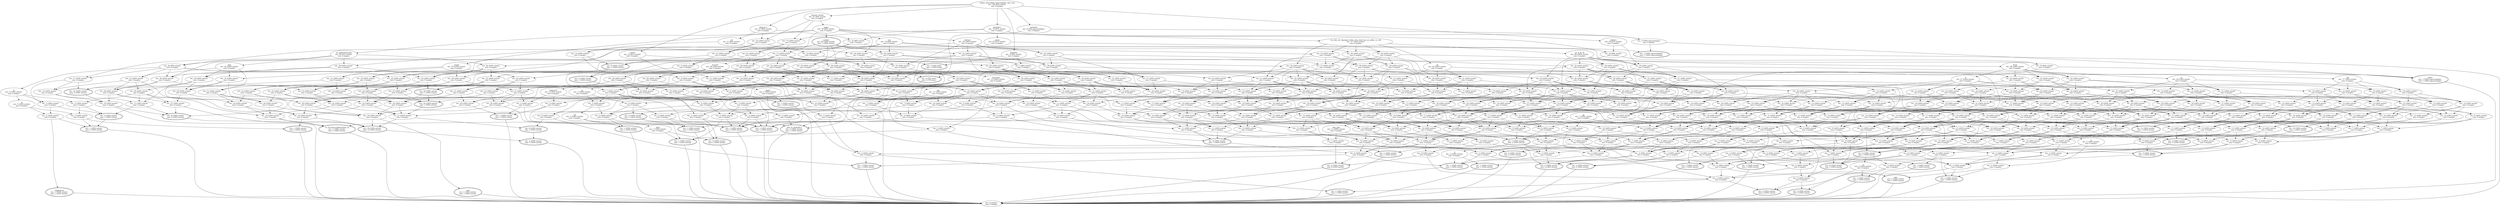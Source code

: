digraph d{
1 [label="author, date-added, date-modified, title, year
ext.: 100 (93% article) 
own: 0 (empty) "]
2 [label="ext.: 1 (100% article) 
own: 1 (100% article) ", peripheries = 2]
3 [label="ext.: 52 (100% article) 
own: 0 (empty) "]
4 [label="ext.: 9 (100% article) 
own: 9 (100% article) ", peripheries = 2]
5 [label="ext.: 6 (100% article) 
own: 0 (empty) "]
6 [label="ext.: 1 (100% article) 
own: 1 (100% article) ", peripheries = 2]
7 [label="ext.: 10 (100% article) 
own: 0 (empty) "]
8 [label="journal, volume
ext.: 97 (95% article) 
own: 0 (empty) "]
9 [label="ext.: 9 (100% article) 
own: 1 (100% article) ", peripheries = 2]
10 [label="number
ext.: 83 (100% article) 
own: 1 (100% article) ", peripheries = 2]
11 [label="ext.: 26 (100% article) 
own: 0 (empty) "]
12 [label="ext.: 39 (100% article) 
own: 0 (empty) "]
13 [label="ext.: 25 (100% article) 
own: 0 (empty) "]
14 [label="ext.: 32 (100% article) 
own: 0 (empty) "]
15 [label="ext.: 31 (100% article) 
own: 0 (empty) "]
16 [label="ext.: 2 (100% article) 
own: 2 (100% article) ", peripheries = 2]
17 [label="ext.: 10 (100% article) 
own: 0 (empty) "]
18 [label="ext.: 5 (100% article) 
own: 0 (empty) "]
19 [label="ext.: 6 (100% article) 
own: 0 (empty) "]
20 [label="ext.: 1 (100% article) 
own: 1 (100% article) ", peripheries = 2]
21 [label="ext.: 4 (100% article) 
own: 0 (empty) "]
22 [label="ext.: 7 (100% article) 
own: 0 (empty) "]
23 [label="ext.: 2 (100% article) 
own: 0 (empty) "]
24 [label="ext.: 1 (100% article) 
own: 1 (100% article) ", peripheries = 2]
25 [label="ext.: 66 (100% article) 
own: 0 (empty) "]
26 [label="ext.: 73 (100% article) 
own: 0 (empty) "]
27 [label="ext.: 6 (100% article) 
own: 1 (100% article) ", peripheries = 2]
28 [label="ext.: 36 (100% article) 
own: 0 (empty) "]
29 [label="ext.: 11 (100% article) 
own: 1 (100% article) ", peripheries = 2]
30 [label="ext.: 12 (100% article) 
own: 0 (empty) "]
31 [label="ext.: 4 (100% article) 
own: 0 (empty) "]
32 [label="ext.: 1 (100% article) 
own: 1 (100% article) ", peripheries = 2]
33 [label="ext.: 4 (100% article) 
own: 0 (empty) "]
34 [label="ext.: 5 (100% article) 
own: 0 (empty) "]
35 [label="ext.: 2 (100% article) 
own: 0 (empty) "]
36 [label="pmc
ext.: 1 (100% article) 
own: 1 (100% article) ", peripheries = 2]
37 [label="ext.: 9 (100% article) 
own: 0 (empty) "]
38 [label="ext.: 4 (100% article) 
own: 1 (100% article) ", peripheries = 2]
39 [label="abstract
ext.: 59 (100% article) 
own: 0 (empty) "]
40 [label="ext.: 11 (100% article) 
own: 0 (empty) "]
41 [label="pages
ext.: 95 (95% article) 
own: 0 (empty) "]
42 [label="ext.: 45 (100% article) 
own: 0 (empty) "]
43 [label="ext.: 12 (100% article) 
own: 0 (empty) "]
44 [label="ext.: 1 (100% article) 
own: 1 (100% article) ", peripheries = 2]
45 [label="ext.: 17 (100% article) 
own: 0 (empty) "]
46 [label="ext.: 2 (100% article) 
own: 0 (empty) "]
47 [label="supplement
ext.: 1 (100% article) 
own: 1 (100% article) ", peripheries = 2]
48 [label="ext.: 2 (100% article) 
own: 1 (100% article) ", peripheries = 2]
49 [label="ext.: 3 (100% article) 
own: 0 (empty) "]
50 [label="ext.: 14 (100% article) 
own: 4 (100% article) ", peripheries = 2]
51 [label="ext.: 44 (90% article) 
own: 0 (empty) "]
52 [label="issn
ext.: 74 (94% article) 
own: 0 (empty) "]
53 [label="ext.: 4 (75% misc) 
own: 4 (75% misc) ", peripheries = 2]
54 [label="ext.: 7 (100% article) 
own: 0 (empty) "]
55 [label="ext.: 9 (100% article) 
own: 0 (empty) "]
56 [label="ext.: 11 (100% article) 
own: 0 (empty) "]
57 [label="ext.: 10 (100% article) 
own: 0 (empty) "]
58 [label="ext.: 41 (100% article) 
own: 0 (empty) "]
59 [label="ext.: 1 (100% article) 
own: 1 (100% article) ", peripheries = 2]
60 [label="ext.: 40 (100% article) 
own: 0 (empty) "]
61 [label="ext.: 9 (100% article) 
own: 1 (100% article) ", peripheries = 2]
62 [label="ext.: 12 (100% article) 
own: 0 (empty) "]
63 [label="ext.: 71 (100% article) 
own: 0 (empty) "]
64 [label="ext.: 14 (100% article) 
own: 0 (empty) "]
65 [label="ext.: 14 (100% article) 
own: 0 (empty) "]
66 [label="ext.: 15 (100% article) 
own: 0 (empty) "]
67 [label="ext.: 11 (100% article) 
own: 0 (empty) "]
68 [label="ext.: 13 (100% article) 
own: 0 (empty) "]
69 [label="ext.: 10 (100% article) 
own: 0 (empty) "]
70 [label="ext.: 2 (100% article) 
own: 0 (empty) "]
71 [label="ext.: 1 (100% article) 
own: 1 (100% article) ", peripheries = 2]
72 [label="ext.: 3 (100% article) 
own: 0 (empty) "]
73 [label="ext.: 7 (100% article) 
own: 0 (empty) "]
74 [label="ext.: 5 (100% article) 
own: 0 (empty) "]
75 [label="ext.: 6 (100% article) 
own: 0 (empty) "]
76 [label="ext.: 1 (100% article) 
own: 1 (100% article) ", peripheries = 2]
77 [label="ext.: 6 (100% article) 
own: 1 (100% article) ", peripheries = 2]
78 [label="ext.: 8 (100% article) 
own: 0 (empty) "]
79 [label="ext.: 5 (100% article) 
own: 0 (empty) "]
80 [label="ext.: 7 (100% article) 
own: 0 (empty) "]
81 [label="ci
ext.: 4 (100% article) 
own: 0 (empty) "]
82 [label="ext.: 3 (100% article) 
own: 3 (100% article) ", peripheries = 2]
83 [label="ext.: 6 (100% article) 
own: 0 (empty) "]
84 [label="ext.: 3 (100% article) 
own: 1 (100% article) ", peripheries = 2]
85 [label="ext.: 36 (100% article) 
own: 0 (empty) "]
86 [label="ext.: 63 (100% article) 
own: 0 (empty) "]
87 [label="ext.: 30 (100% article) 
own: 0 (empty) "]
88 [label="ext.: 36 (100% article) 
own: 0 (empty) "]
89 [label="ext.: 48 (100% article) 
own: 0 (empty) "]
90 [label="ext.: 34 (100% article) 
own: 0 (empty) "]
91 [label="ext.: 40 (100% article) 
own: 0 (empty) "]
92 [label="ext.: 52 (100% article) 
own: 0 (empty) "]
93 [label="ext.: 22 (100% article) 
own: 1 (100% article) ", peripheries = 2]
94 [label="ext.: 38 (100% article) 
own: 0 (empty) "]
95 [label="isi, publication-type
ext.: 46 (91% article) 
own: 0 (empty) "]
96 [label="ext.: 24 (100% article) 
own: 1 (100% article) ", peripheries = 2]
97 [label="ext.: 10 (100% article) 
own: 1 (100% article) ", peripheries = 2]
98 [label="ext.: 13 (100% article) 
own: 0 (empty) "]
99 [label="ext.: 13 (100% article) 
own: 0 (empty) "]
100 [label="ext.: 14 (100% article) 
own: 0 (empty) "]
101 [label="ext.: 12 (100% article) 
own: 0 (empty) "]
102 [label="ext.: 13 (100% article) 
own: 0 (empty) "]
103 [label="ext.: 16 (100% article) 
own: 0 (empty) "]
104 [label="ext.: 16 (100% article) 
own: 0 (empty) "]
105 [label="mh
ext.: 17 (100% article) 
own: 0 (empty) "]
106 [label="ext.: 15 (100% article) 
own: 0 (empty) "]
107 [label="ext.: 5 (100% article) 
own: 1 (100% article) ", peripheries = 2]
108 [label="ext.: 7 (100% article) 
own: 0 (empty) "]
109 [label="ext.: 12 (100% article) 
own: 0 (empty) "]
110 [label="ext.: 13 (100% article) 
own: 0 (empty) "]
111 [label="ext.: 6 (100% article) 
own: 0 (empty) "]
112 [label="ext.: 11 (100% article) 
own: 0 (empty) "]
113 [label="ext.: 12 (100% article) 
own: 0 (empty) "]
114 [label="ext.: 12 (100% article) 
own: 0 (empty) "]
115 [label="ext.: 15 (100% article) 
own: 0 (empty) "]
116 [label="ext.: 15 (100% article) 
own: 0 (empty) "]
117 [label="ext.: 16 (100% article) 
own: 0 (empty) "]
118 [label="ext.: 14 (100% article) 
own: 0 (empty) "]
119 [label="ext.: 6 (100% article) 
own: 0 (empty) "]
120 [label="ext.: 8 (100% article) 
own: 0 (empty) "]
121 [label="ext.: 7 (100% article) 
own: 0 (empty) "]
122 [label="ext.: 9 (100% article) 
own: 0 (empty) "]
123 [label="ext.: 8 (100% article) 
own: 0 (empty) "]
124 [label="m3
ext.: 2 (100% article) 
own: 0 (empty) "]
125 [label="ext.: 29 (100% article) 
own: 0 (empty) "]
126 [label="ext.: 28 (100% article) 
own: 0 (empty) "]
127 [label="ext.: 7 (100% article) 
own: 0 (empty) "]
128 [label="ext.: 2 (100% article) 
own: 0 (empty) "]
129 [label="ext.: 5 (100% article) 
own: 0 (empty) "]
130 [label="ty
ext.: 7 (100% article) 
own: 0 (empty) "]
131 [label="isbn, l3, bdsk-file-2
ext.: 1 (100% article) 
own: 1 (100% article) ", peripheries = 2]
132 [label="bdsk-file-1
ext.: 75 (97% article) 
own: 0 (empty) "]
133 [label="group
ext.: 42 (97% article) 
own: 0 (empty) "]
134 [label="booktitle
ext.: 6 (50% inproceedings) 
own: 0 (empty) "]
135 [label="ext.: 1 (100% inproceedings) 
own: 1 (100% inproceedings) ", peripheries = 2]
136 [label="ext.: 3 (100% article) 
own: 0 (empty) "]
137 [label="ext.: 16 (100% article) 
own: 0 (empty) "]
138 [label="ext.: 6 (100% article) 
own: 0 (empty) "]
139 [label="ext.: 3 (100% article) 
own: 0 (empty) "]
140 [label="ext.: 1 (100% article) 
own: 1 (100% article) ", peripheries = 2]
141 [label="url
ext.: 11 (90% article) 
own: 0 (empty) "]
142 [label="ext.: 10 (90% article) 
own: 0 (empty) "]
143 [label="bdsk-url-1
ext.: 33 (96% article) 
own: 0 (empty) "]
144 [label="ext.: 32 (96% article) 
own: 0 (empty) "]
145 [label="ext.: 19 (94% article) 
own: 0 (empty) "]
146 [label="ext.: 3 (66% article) 
own: 0 (empty) "]
147 [label="ext.: 32 (96% article) 
own: 0 (empty) "]
148 [label="address
ext.: 34 (97% article) 
own: 0 (empty) "]
149 [label="ext.: 2 (100% inproceedings) 
own: 0 (empty) "]
150 [label="editor
ext.: 1 (100% inproceedings) 
own: 1 (100% inproceedings) ", peripheries = 2]
151 [label="ext.: 30 (100% article) 
own: 0 (empty) "]
152 [label="ext.: 2 (100% article) 
own: 0 (empty) "]
153 [label="month
ext.: 33 (100% article) 
own: 0 (empty) "]
154 [label="ext.: 1 (100% article) 
own: 1 (100% article) ", peripheries = 2]
155 [label="publisher
ext.: 4 (50% article) 
own: 0 (empty) "]
156 [label="ext.: 2 (50% book) 
own: 1 (100% book) ", peripheries = 2]
157 [label="annote
ext.: 12 (91% article) 
own: 0 (empty) "]
158 [label="ext.: 12 (100% article) 
own: 0 (empty) "]
159 [label="ext.: 13 (100% article) 
own: 0 (empty) "]
160 [label="ext.: 19 (100% article) 
own: 0 (empty) "]
161 [label="ext.: 20 (100% article) 
own: 0 (empty) "]
162 [label="ext.: 23 (100% article) 
own: 0 (empty) "]
163 [label="ext.: 16 (100% article) 
own: 0 (empty) "]
164 [label="ext.: 5 (100% article) 
own: 0 (empty) "]
165 [label="ext.: 15 (100% article) 
own: 0 (empty) "]
166 [label="ext.: 22 (100% article) 
own: 0 (empty) "]
167 [label="ext.: 23 (100% article) 
own: 0 (empty) "]
168 [label="ext.: 26 (100% article) 
own: 0 (empty) "]
169 [label="ext.: 19 (100% article) 
own: 0 (empty) "]
170 [label="ext.: 6 (100% article) 
own: 0 (empty) "]
171 [label="ext.: 5 (100% article) 
own: 0 (empty) "]
172 [label="ext.: 14 (100% article) 
own: 0 (empty) "]
173 [label="ext.: 21 (100% article) 
own: 0 (empty) "]
174 [label="ext.: 22 (100% article) 
own: 0 (empty) "]
175 [label="ext.: 25 (100% article) 
own: 0 (empty) "]
176 [label="ext.: 18 (100% article) 
own: 0 (empty) "]
177 [label="ext.: 17 (100% article) 
own: 0 (empty) "]
178 [label="rn
ext.: 24 (100% article) 
own: 0 (empty) "]
179 [label="ext.: 25 (100% article) 
own: 0 (empty) "]
180 [label="dcom
ext.: 28 (100% article) 
own: 0 (empty) "]
181 [label="ext.: 21 (100% article) 
own: 0 (empty) "]
182 [label="ext.: 13 (100% article) 
own: 0 (empty) "]
183 [label="ext.: 20 (100% article) 
own: 0 (empty) "]
184 [label="ext.: 21 (100% article) 
own: 0 (empty) "]
185 [label="ext.: 24 (100% article) 
own: 0 (empty) "]
186 [label="ext.: 17 (100% article) 
own: 0 (empty) "]
187 [label="ext.: 16 (100% article) 
own: 0 (empty) "]
188 [label="ext.: 23 (100% article) 
own: 0 (empty) "]
189 [label="ext.: 24 (100% article) 
own: 0 (empty) "]
190 [label="lr
ext.: 27 (100% article) 
own: 0 (empty) "]
191 [label="ext.: 20 (100% article) 
own: 0 (empty) "]
192 [label="ext.: 47 (100% article) 
own: 0 (empty) "]
193 [label="ext.: 1 (100% article) 
own: 1 (100% article) ", peripheries = 2]
194 [label="ext.: 6 (100% article) 
own: 0 (empty) "]
195 [label="ext.: 6 (100% article) 
own: 0 (empty) "]
196 [label="ext.: 10 (100% article) 
own: 0 (empty) "]
197 [label="ext.: 9 (100% article) 
own: 0 (empty) "]
198 [label="ext.: 10 (100% article) 
own: 0 (empty) "]
199 [label="ext.: 11 (100% article) 
own: 0 (empty) "]
200 [label="ext.: 9 (100% article) 
own: 0 (empty) "]
201 [label="ext.: 10 (100% article) 
own: 0 (empty) "]
202 [label="ext.: 11 (100% article) 
own: 0 (empty) "]
203 [label="ext.: 11 (100% article) 
own: 0 (empty) "]
204 [label="ext.: 12 (100% article) 
own: 0 (empty) "]
205 [label="ext.: 16 (100% article) 
own: 0 (empty) "]
206 [label="ext.: 6 (100% article) 
own: 0 (empty) "]
207 [label="ext.: 2 (100% article) 
own: 2 (100% article) ", peripheries = 2]
208 [label="ext.: 12 (100% article) 
own: 0 (empty) "]
209 [label="ext.: 19 (100% article) 
own: 0 (empty) "]
210 [label="ext.: 28 (100% article) 
own: 0 (empty) "]
211 [label="ext.: 31 (100% article) 
own: 0 (empty) "]
212 [label="ext.: 15 (100% article) 
own: 0 (empty) "]
213 [label="ext.: 15 (100% article) 
own: 0 (empty) "]
214 [label="ext.: 18 (100% article) 
own: 0 (empty) "]
215 [label="ext.: 26 (100% article) 
own: 0 (empty) "]
216 [label="ext.: 35 (100% article) 
own: 0 (empty) "]
217 [label="ext.: 32 (100% article) 
own: 0 (empty) "]
218 [label="ext.: 16 (100% article) 
own: 0 (empty) "]
219 [label="ext.: 21 (100% article) 
own: 0 (empty) "]
220 [label="ext.: 20 (100% article) 
own: 0 (empty) "]
221 [label="ext.: 23 (100% article) 
own: 0 (empty) "]
222 [label="ext.: 15 (100% article) 
own: 0 (empty) "]
223 [label="ext.: 18 (100% article) 
own: 0 (empty) "]
224 [label="ext.: 25 (100% article) 
own: 0 (empty) "]
225 [label="ext.: 33 (100% article) 
own: 0 (empty) "]
226 [label="ext.: 30 (100% article) 
own: 0 (empty) "]
227 [label="ext.: 28 (100% article) 
own: 0 (empty) "]
228 [label="da, edat, jid, language, mhda, own, pmid, pst, pt, pubm, so, stat
ext.: 37 (100% article) 
own: 0 (empty) "]
229 [label="ext.: 34 (100% article) 
own: 0 (empty) "]
230 [label="ext.: 16 (100% article) 
own: 0 (empty) "]
231 [label="ext.: 20 (100% article) 
own: 0 (empty) "]
232 [label="ext.: 19 (100% article) 
own: 0 (empty) "]
233 [label="ext.: 17 (100% article) 
own: 0 (empty) "]
234 [label="pii
ext.: 22 (100% article) 
own: 0 (empty) "]
235 [label="ext.: 21 (100% article) 
own: 0 (empty) "]
236 [label="ext.: 15 (100% article) 
own: 0 (empty) "]
237 [label="ext.: 17 (100% article) 
own: 0 (empty) "]
238 [label="ext.: 11 (100% article) 
own: 0 (empty) "]
239 [label="ext.: 9 (100% article) 
own: 1 (100% article) ", peripheries = 2]
240 [label="ext.: 15 (100% article) 
own: 0 (empty) "]
241 [label="ext.: 18 (100% article) 
own: 0 (empty) "]
242 [label="ext.: 17 (100% article) 
own: 0 (empty) "]
243 [label="ext.: 20 (100% article) 
own: 0 (empty) "]
244 [label="ext.: 16 (100% article) 
own: 0 (empty) "]
245 [label="ext.: 19 (100% article) 
own: 0 (empty) "]
246 [label="ext.: 7 (100% article) 
own: 2 (100% article) ", peripheries = 2]
247 [label="ext.: 9 (100% article) 
own: 0 (empty) "]
248 [label="ext.: 6 (100% article) 
own: 0 (empty) "]
249 [label="ext.: 7 (100% article) 
own: 0 (empty) "]
250 [label="ext.: 7 (100% article) 
own: 0 (empty) "]
251 [label="ext.: 8 (100% article) 
own: 0 (empty) "]
252 [label="ext.: 4 (100% article) 
own: 0 (empty) "]
253 [label="ext.: 4 (100% article) 
own: 0 (empty) "]
254 [label="ext.: 13 (100% article) 
own: 0 (empty) "]
255 [label="ext.: 11 (100% article) 
own: 0 (empty) "]
256 [label="ext.: 2 (100% article) 
own: 2 (100% article) ", peripheries = 2]
257 [label="ext.: 10 (100% article) 
own: 0 (empty) "]
258 [label="ext.: 24 (100% article) 
own: 0 (empty) "]
259 [label="ext.: 12 (100% article) 
own: 0 (empty) "]
260 [label="ext.: 27 (100% article) 
own: 0 (empty) "]
261 [label="ext.: 23 (100% article) 
own: 0 (empty) "]
262 [label="ext.: 25 (100% article) 
own: 0 (empty) "]
263 [label="ext.: 8 (100% article) 
own: 0 (empty) "]
264 [label="ext.: 11 (100% article) 
own: 0 (empty) "]
265 [label="ext.: 16 (100% article) 
own: 0 (empty) "]
266 [label="ext.: 21 (100% article) 
own: 0 (empty) "]
267 [label="co, iso-source-abbreviation, ps
ext.: 1 (100% article) 
own: 1 (100% article) ", peripheries = 2]
268 [label="ext.: 9 (100% article) 
own: 0 (empty) "]
269 [label="ext.: 18 (100% article) 
own: 0 (empty) "]
270 [label="ext.: 27 (100% article) 
own: 0 (empty) "]
271 [label="ext.: 30 (100% article) 
own: 0 (empty) "]
272 [label="ext.: 14 (100% article) 
own: 0 (empty) "]
273 [label="ext.: 10 (100% article) 
own: 0 (empty) "]
274 [label="ext.: 17 (100% article) 
own: 0 (empty) "]
275 [label="ext.: 25 (100% article) 
own: 0 (empty) "]
276 [label="ext.: 34 (100% article) 
own: 0 (empty) "]
277 [label="ext.: 31 (100% article) 
own: 0 (empty) "]
278 [label="ext.: 15 (100% article) 
own: 0 (empty) "]
279 [label="ext.: 20 (100% article) 
own: 0 (empty) "]
280 [label="ext.: 19 (100% article) 
own: 0 (empty) "]
281 [label="ext.: 22 (100% article) 
own: 0 (empty) "]
282 [label="ext.: 14 (100% article) 
own: 0 (empty) "]
283 [label="ext.: 17 (100% article) 
own: 0 (empty) "]
284 [label="ext.: 24 (100% article) 
own: 0 (empty) "]
285 [label="ext.: 32 (100% article) 
own: 0 (empty) "]
286 [label="ext.: 29 (100% article) 
own: 0 (empty) "]
287 [label="ext.: 27 (100% article) 
own: 0 (empty) "]
288 [label="au, jt, pl, sb
ext.: 36 (100% article) 
own: 0 (empty) "]
289 [label="ext.: 33 (100% article) 
own: 0 (empty) "]
290 [label="ext.: 15 (100% article) 
own: 0 (empty) "]
291 [label="ext.: 19 (100% article) 
own: 0 (empty) "]
292 [label="ext.: 18 (100% article) 
own: 0 (empty) "]
293 [label="ext.: 16 (100% article) 
own: 0 (empty) "]
294 [label="ext.: 21 (100% article) 
own: 0 (empty) "]
295 [label="ext.: 20 (100% article) 
own: 0 (empty) "]
296 [label="ext.: 14 (100% article) 
own: 0 (empty) "]
297 [label="ext.: 14 (100% article) 
own: 0 (empty) "]
298 [label="ext.: 16 (100% article) 
own: 0 (empty) "]
299 [label="ext.: 10 (100% article) 
own: 0 (empty) "]
300 [label="ext.: 12 (100% article) 
own: 0 (empty) "]
301 [label="ext.: 10 (100% article) 
own: 0 (empty) "]
302 [label="ext.: 6 (100% article) 
own: 6 (100% article) ", peripheries = 2]
303 [label="ext.: 4 (100% article) 
own: 0 (empty) "]
304 [label="ext.: 14 (100% article) 
own: 0 (empty) "]
305 [label="ext.: 1 (100% article) 
own: 1 (100% article) ", peripheries = 2]
306 [label="ext.: 2 (100% article) 
own: 0 (empty) "]
307 [label="si
ext.: 3 (100% article) 
own: 0 (empty) "]
308 [label="ext.: 1 (100% article) 
own: 1 (100% article) ", peripheries = 2]
309 [label="ext.: 8 (100% article) 
own: 0 (empty) "]
310 [label="ext.: 3 (100% article) 
own: 0 (empty) "]
311 [label="ext.: 14 (100% article) 
own: 0 (empty) "]
312 [label="ext.: 9 (100% article) 
own: 0 (empty) "]
313 [label="ext.: 11 (100% article) 
own: 0 (empty) "]
314 [label="ext.: 17 (100% article) 
own: 0 (empty) "]
315 [label="ext.: 12 (100% article) 
own: 0 (empty) "]
316 [label="keywords
ext.: 15 (100% article) 
own: 0 (empty) "]
317 [label="ext.: 16 (100% article) 
own: 0 (empty) "]
318 [label="ext.: 19 (100% article) 
own: 0 (empty) "]
319 [label="ext.: 15 (100% article) 
own: 0 (empty) "]
320 [label="ext.: 18 (100% article) 
own: 0 (empty) "]
321 [label="ext.: 6 (100% article) 
own: 0 (empty) "]
322 [label="ext.: 8 (100% article) 
own: 0 (empty) "]
323 [label="ext.: 25 (100% article) 
own: 0 (empty) "]
324 [label="ext.: 28 (100% article) 
own: 0 (empty) "]
325 [label="ext.: 27 (100% article) 
own: 0 (empty) "]
326 [label="ext.: 30 (100% article) 
own: 0 (empty) "]
327 [label="ext.: 17 (100% article) 
own: 0 (empty) "]
328 [label="ext.: 19 (100% article) 
own: 0 (empty) "]
329 [label="ext.: 17 (100% article) 
own: 0 (empty) "]
330 [label="ext.: 20 (100% article) 
own: 0 (empty) "]
331 [label="ext.: 19 (100% article) 
own: 0 (empty) "]
332 [label="ext.: 22 (100% article) 
own: 0 (empty) "]
333 [label="ext.: 18 (100% article) 
own: 0 (empty) "]
334 [label="ext.: 21 (100% article) 
own: 0 (empty) "]
335 [label="ext.: 9 (100% article) 
own: 0 (empty) "]
336 [label="ext.: 11 (100% article) 
own: 0 (empty) "]
337 [label="ext.: 10 (100% article) 
own: 0 (empty) "]
338 [label="ext.: 13 (100% article) 
own: 0 (empty) "]
339 [label="ext.: 39 (100% article) 
own: 0 (empty) "]
340 [label="ext.: 24 (100% article) 
own: 0 (empty) "]
341 [label="ext.: 27 (100% article) 
own: 0 (empty) "]
342 [label="ext.: 26 (100% article) 
own: 0 (empty) "]
343 [label="ext.: 29 (100% article) 
own: 0 (empty) "]
344 [label="ext.: 16 (100% article) 
own: 0 (empty) "]
345 [label="ext.: 18 (100% article) 
own: 0 (empty) "]
346 [label="ext.: 2 (100% article) 
own: 2 (100% article) ", peripheries = 2]
347 [label="ext.: 27 (100% article) 
own: 0 (empty) "]
348 [label="ext.: 26 (100% article) 
own: 0 (empty) "]
349 [label="dep, phst
ext.: 11 (100% article) 
own: 0 (empty) "]
350 [label="gr
ext.: 7 (100% article) 
own: 0 (empty) "]
351 [label="ext.: 18 (100% article) 
own: 0 (empty) "]
352 [label="ext.: 30 (100% article) 
own: 0 (empty) "]
353 [label="ext.: 29 (100% article) 
own: 0 (empty) "]
354 [label="ext.: 17 (100% article) 
own: 0 (empty) "]
355 [label="local-url
ext.: 49 (100% article) 
own: 0 (empty) "]
356 [label="ext.: 5 (100% article) 
own: 0 (empty) "]
357 [label="ext.: 15 (100% article) 
own: 0 (empty) "]
358 [label="ext.: 17 (100% article) 
own: 0 (empty) "]
359 [label="ext.: 11 (100% article) 
own: 0 (empty) "]
360 [label="ext.: 16 (100% article) 
own: 0 (empty) "]
361 [label="ext.: 19 (100% article) 
own: 0 (empty) "]
362 [label="ext.: 18 (100% article) 
own: 0 (empty) "]
363 [label="ext.: 12 (100% article) 
own: 0 (empty) "]
364 [label="ext.: 13 (100% article) 
own: 0 (empty) "]
365 [label="ext.: 14 (100% article) 
own: 0 (empty) "]
366 [label="ext.: 3 (100% article) 
own: 0 (empty) "]
367 [label="ext.: 22 (100% article) 
own: 0 (empty) "]
368 [label="ext.: 7 (100% article) 
own: 0 (empty) "]
369 [label="ext.: 15 (100% article) 
own: 0 (empty) "]
370 [label="ext.: 19 (100% article) 
own: 0 (empty) "]
371 [label="ext.: 20 (100% article) 
own: 0 (empty) "]
372 [label="ext.: 1 (100% article) 
own: 1 (100% article) ", peripheries = 2]
373 [label="title1
ext.: 3 (100% article) 
own: 0 (empty) "]
374 [label="ext.: 3 (100% article) 
own: 0 (empty) "]
375 [label="ext.: 2 (100% article) 
own: 2 (100% article) ", peripheries = 2]
376 [label="eprint
ext.: 2 (100% article) 
own: 0 (empty) "]
377 [label="ext.: 7 (100% article) 
own: 0 (empty) "]
378 [label="ext.: 2 (100% article) 
own: 0 (empty) "]
379 [label="ext.: 8 (100% article) 
own: 0 (empty) "]
380 [label="ext.: 3 (100% article) 
own: 0 (empty) "]
381 [label="doi
ext.: 17 (100% article) 
own: 0 (empty) "]
382 [label="bdsk-url-2
ext.: 3 (100% article) 
own: 0 (empty) "]
383 [label="ext.: 2 (100% article) 
own: 0 (empty) "]
384 [label="ext.: 10 (100% article) 
own: 0 (empty) "]
385 [label="ext.: 25 (100% article) 
own: 0 (empty) "]
386 [label="ext.: 3 (100% article) 
own: 0 (empty) "]
387 [label="ext.: 1 (100% article) 
own: 1 (100% article) ", peripheries = 2]
388 [label="ext.: 30 (100% article) 
own: 0 (empty) "]
389 [label="ext.: 21 (100% article) 
own: 0 (empty) "]
390 [label="ext.: 2 (100% article) 
own: 0 (empty) "]
391 [label="af
ext.: 3 (100% article) 
own: 0 (empty) "]
392 [label="ext.: 3 (100% article) 
own: 0 (empty) "]
393 [label="di
ext.: 4 (100% article) 
own: 0 (empty) "]
394 [label="ext.: 23 (100% article) 
own: 0 (empty) "]
395 [label="ext.: 25 (100% article) 
own: 0 (empty) "]
396 [label="ext.: 22 (100% article) 
own: 0 (empty) "]
397 [label="ext.: 21 (100% article) 
own: 0 (empty) "]
398 [label="ext.: 40 (100% article) 
own: 0 (empty) "]
399 [label="ext.: 31 (100% article) 
own: 0 (empty) "]
400 [label="ext.: 24 (100% article) 
own: 0 (empty) "]
401 [label="ext.: 26 (100% article) 
own: 0 (empty) "]
402 [label="ext.: 20 (100% article) 
own: 0 (empty) "]
403 [label="ext.: 24 (100% article) 
own: 0 (empty) "]
404 [label="ext.: 26 (100% article) 
own: 0 (empty) "]
405 [label="ext.: 1 (100% article) 
own: 1 (100% article) ", peripheries = 2]
406 [label="ext.: 27 (100% article) 
own: 0 (empty) "]
407 [label="ext.: 20 (100% article) 
own: 0 (empty) "]
408 [label="ext.: 21 (100% article) 
own: 0 (empty) "]
409 [label="ext.: 20 (100% article) 
own: 0 (empty) "]
410 [label="ext.: 28 (100% article) 
own: 0 (empty) "]
411 [label="ext.: 19 (100% article) 
own: 0 (empty) "]
412 [label="ext.: 23 (100% article) 
own: 0 (empty) "]
413 [label="ext.: 19 (100% article) 
own: 0 (empty) "]
414 [label="ext.: 18 (100% article) 
own: 13 (100% article) ", peripheries = 2]
415 [label="ext.: 11 (100% article) 
own: 0 (empty) "]
416 [label="ext.: 2 (100% article) 
own: 0 (empty) "]
417 [label="ext.: 8 (100% article) 
own: 0 (empty) "]
418 [label="ext.: 1 (100% article) 
own: 1 (100% article) ", peripheries = 2]
419 [label="ext.: 11 (100% article) 
own: 0 (empty) "]
420 [label="ext.: 10 (100% article) 
own: 0 (empty) "]
421 [label="ext.: 22 (100% article) 
own: 0 (empty) "]
422 [label="ext.: 23 (100% article) 
own: 0 (empty) "]
423 [label="ext.: 22 (100% article) 
own: 0 (empty) "]
424 [label="ext.: 21 (100% article) 
own: 0 (empty) "]
425 [label="ext.: 9 (100% article) 
own: 0 (empty) "]
426 [label="ext.: 8 (100% article) 
own: 3 (100% article) ", peripheries = 2]
427 [label="ext.: 4 (100% article) 
own: 0 (empty) "]
428 [label="ext.: 11 (100% article) 
own: 0 (empty) "]
429 [label="ext.: 7 (100% article) 
own: 0 (empty) "]
430 [label="ext.: 7 (100% article) 
own: 0 (empty) "]
431 [label="ext.: 10 (100% article) 
own: 0 (empty) "]
432 [label="ext.: 8 (100% article) 
own: 0 (empty) "]
433 [label="ext.: 12 (100% article) 
own: 0 (empty) "]
434 [label="ext.: 11 (100% article) 
own: 0 (empty) "]
435 [label="ext.: 7 (100% article) 
own: 0 (empty) "]
436 [label="ext.: 10 (100% article) 
own: 0 (empty) "]
437 [label="ext.: 8 (100% article) 
own: 0 (empty) "]
438 [label="ext.: 12 (100% article) 
own: 0 (empty) "]
439 [label="ext.: 11 (100% article) 
own: 0 (empty) "]
440 [label="ext.: 9 (100% article) 
own: 0 (empty) "]
441 [label="ext.: 13 (100% article) 
own: 0 (empty) "]
442 [label="ext.: 12 (100% article) 
own: 0 (empty) "]
443 [label="rf
ext.: 2 (100% article) 
own: 0 (empty) "]
444 [label="ext.: 3 (100% article) 
own: 0 (empty) "]
445 [label="ext.: 5 (100% article) 
own: 0 (empty) "]
446 [label="ext.: 3 (100% article) 
own: 0 (empty) "]
447 [label="ext.: 1 (100% article) 
own: 1 (100% article) ", peripheries = 2]
448 [label="ext.: 28 (100% article) 
own: 0 (empty) "]
449 [label="ext.: 31 (100% article) 
own: 0 (empty) "]
450 [label="ext.: 29 (100% article) 
own: 0 (empty) "]
451 [label="date
ext.: 32 (100% article) 
own: 0 (empty) "]
452 [label="ext.: 20 (100% article) 
own: 0 (empty) "]
453 [label="ext.: 21 (100% article) 
own: 0 (empty) "]
454 [label="ext.: 20 (100% article) 
own: 0 (empty) "]
455 [label="ext.: 19 (100% article) 
own: 0 (empty) "]
456 [label="ext.: 23 (100% article) 
own: 0 (empty) "]
457 [label="ext.: 24 (100% article) 
own: 0 (empty) "]
458 [label="ext.: 23 (100% article) 
own: 0 (empty) "]
459 [label="ext.: 22 (100% article) 
own: 0 (empty) "]
460 [label="read
ext.: 1 (100% article) 
own: 1 (100% article) ", peripheries = 2]
461 [label="ext.: 5 (100% article) 
own: 5 (100% article) ", peripheries = 2]
462 [label="ext.: 0 (empty) 
own: 0 (empty) "]
1->132;
1->134;
1->143;
1->148;
1->155;
1->157;
132->133;
132->144;
132->147;
132->149;
134->149;
143->141;
143->144;
148->147;
155->156;
157->156;
8->14;
8->26;
8->41;
133->135;
141->142;
144->142;
144->145;
147->145;
149->135;
14->7;
14->15;
14->352;
26->15;
26->58;
26->63;
41->10;
41->39;
41->52;
41->63;
41->153;
41->352;
142->146;
7->9;
10->3;
10->25;
10->86;
10->125;
10->151;
15->9;
15->37;
15->353;
39->3;
39->42;
39->43;
39->60;
39->347;
52->42;
52->86;
52->92;
58->37;
58->91;
63->25;
63->60;
63->91;
63->92;
63->353;
63->355;
63->396;
153->43;
153->151;
153->396;
352->125;
352->347;
352->353;
3->11;
3->12;
3->17;
3->28;
9->38;
25->28;
25->88;
25->89;
25->126;
25->192;
25->316;
25->408;
25->419;
37->38;
42->12;
42->260;
43->17;
60->28;
60->62;
60->260;
60->348;
60->367;
86->12;
86->89;
91->62;
91->88;
91->90;
91->389;
91->404;
92->89;
92->90;
92->260;
92->398;
95->51;
95->94;
95->401;
95->451;
125->11;
125->123;
125->126;
151->17;
151->408;
347->11;
347->348;
353->126;
353->348;
353->354;
355->192;
355->354;
355->367;
355->397;
355->398;
355->404;
396->389;
396->397;
396->408;
11->5;
11->13;
12->258;
28->13;
28->55;
28->159;
28->258;
28->266;
51->45;
51->53;
51->85;
51->393;
51->399;
51->400;
62->55;
88->55;
88->87;
88->310;
88->379;
88->385;
88->407;
89->87;
89->258;
89->339;
89->420;
90->87;
90->403;
94->85;
94->262;
94->450;
123->5;
123->127;
123->376;
126->13;
126->127;
126->130;
126->139;
126->205;
126->379;
126->381;
126->382;
192->205;
192->266;
192->338;
192->339;
192->385;
192->409;
260->258;
316->159;
316->310;
316->338;
348->13;
348->369;
354->205;
354->369;
367->266;
367->369;
389->407;
397->409;
398->339;
398->403;
401->262;
401->395;
401->400;
401->457;
404->385;
404->403;
408->407;
408->409;
419->139;
419->420;
451->399;
451->449;
451->450;
5->2;
5->18;
13->18;
13->22;
13->83;
13->137;
13->195;
13->304;
45->49;
45->50;
45->259;
55->22;
85->50;
85->261;
85->410;
87->412;
127->18;
127->128;
127->129;
127->380;
127->386;
130->83;
130->129;
159->195;
159->264;
205->304;
205->383;
205->384;
205->386;
258->265;
262->96;
262->261;
262->456;
266->264;
266->265;
266->304;
338->264;
338->337;
339->265;
339->337;
339->412;
339->425;
369->304;
376->2;
379->22;
379->377;
379->380;
381->137;
381->377;
381->384;
382->152;
382->383;
385->412;
393->49;
393->391;
395->96;
395->394;
395->458;
399->259;
399->388;
399->410;
400->261;
400->394;
400->422;
403->412;
420->425;
449->388;
449->448;
450->410;
450->448;
457->422;
457->453;
457->456;
457->458;
18->21;
18->23;
22->19;
22->23;
49->46;
50->257;
83->21;
83->84;
83->374;
96->93;
96->459;
129->21;
129->124;
137->19;
152->154;
195->84;
195->303;
259->40;
259->257;
261->93;
261->421;
264->263;
264->303;
265->263;
304->303;
304->374;
337->263;
377->19;
380->23;
383->154;
388->40;
388->392;
388->406;
391->46;
394->93;
394->423;
410->257;
410->406;
422->402;
422->421;
422->423;
448->406;
453->402;
453->452;
456->421;
456->452;
456->459;
458->423;
458->459;
21->6;
21->373;
40->4;
40->48;
46->47;
84->305;
93->424;
124->6;
257->4;
303->305;
374->305;
392->48;
392->390;
402->411;
406->4;
421->411;
421->424;
423->424;
452->411;
459->424;
48->44;
373->375;
390->44;
424->426;
454->413;
454->455;
413->414;
455->414;
455->460;
414->461;
228->216;
228->225;
228->229;
228->234;
228->326;
216->211;
216->217;
216->219;
216->324;
216->371;
225->211;
225->226;
225->231;
225->325;
229->217;
229->226;
229->227;
229->235;
234->219;
234->231;
234->235;
326->227;
326->324;
326->325;
211->209;
211->210;
211->323;
211->328;
217->210;
217->215;
217->220;
217->361;
217->362;
219->209;
219->220;
226->210;
226->224;
226->232;
227->215;
227->224;
227->233;
231->209;
231->232;
235->220;
235->232;
235->233;
324->215;
324->323;
325->224;
325->323;
371->328;
371->362;
209->214;
210->214;
210->221;
210->223;
210->237;
215->218;
215->221;
220->214;
220->218;
220->360;
220->365;
224->221;
224->230;
232->214;
232->230;
233->218;
233->230;
323->221;
323->327;
328->237;
328->327;
361->223;
361->360;
362->237;
362->365;
214->212;
214->213;
214->254;
218->212;
221->212;
221->236;
223->213;
230->212;
237->236;
237->254;
288->180;
288->276;
288->285;
288->294;
288->343;
327->236;
360->213;
360->363;
365->254;
365->363;
180->105;
180->175;
180->178;
180->190;
180->332;
212->255;
213->238;
236->255;
254->238;
254->255;
276->271;
276->279;
276->341;
276->370;
285->175;
285->271;
285->291;
285->342;
294->279;
294->291;
343->332;
343->341;
343->342;
363->238;
105->100;
105->103;
105->117;
175->100;
175->173;
175->185;
175->331;
178->103;
178->173;
178->188;
178->318;
190->117;
190->168;
190->185;
190->188;
190->334;
190->441;
222->208;
271->269;
271->340;
271->345;
279->269;
289->179;
289->277;
289->286;
289->287;
289->295;
291->269;
332->318;
332->331;
332->334;
341->340;
342->331;
342->340;
370->345;
100->98;
100->110;
103->98;
103->115;
117->66;
117->110;
117->115;
168->66;
168->162;
168->166;
168->330;
168->433;
173->98;
173->183;
173->317;
179->104;
179->174;
179->181;
179->189;
179->243;
185->110;
185->162;
185->183;
185->333;
185->438;
188->115;
188->166;
188->183;
188->204;
188->320;
208->239;
277->270;
277->275;
277->280;
277->350;
277->351;
277->358;
286->174;
286->270;
286->284;
286->292;
287->243;
287->275;
287->284;
287->293;
295->280;
295->292;
295->293;
318->317;
318->320;
331->317;
331->333;
334->320;
334->330;
334->333;
340->344;
345->344;
441->204;
441->433;
441->438;
66->30;
66->64;
98->113;
104->99;
104->106;
104->116;
110->30;
110->113;
115->64;
115->113;
115->120;
162->30;
162->160;
162->329;
162->428;
166->64;
166->160;
166->199;
166->314;
166->315;
174->99;
174->176;
174->184;
174->242;
181->106;
181->176;
181->177;
181->191;
183->113;
183->160;
183->202;
183->319;
189->116;
189->167;
189->184;
189->191;
189->245;
189->442;
204->120;
204->199;
204->202;
243->177;
243->242;
243->245;
270->274;
270->281;
270->283;
270->298;
275->278;
275->281;
280->274;
280->278;
280->357;
280->364;
284->242;
284->281;
284->290;
292->274;
292->290;
293->278;
293->290;
317->319;
320->314;
320->319;
330->314;
330->329;
333->319;
333->329;
350->356;
351->283;
351->357;
358->298;
358->356;
358->364;
433->199;
433->428;
438->202;
438->428;
30->56;
64->56;
64->73;
99->101;
99->109;
106->101;
106->102;
106->118;
113->56;
113->108;
116->65;
116->109;
116->118;
120->73;
120->108;
160->56;
160->196;
160->311;
160->312;
167->65;
167->161;
167->169;
167->241;
167->434;
176->101;
176->172;
176->186;
177->102;
177->172;
177->187;
184->109;
184->161;
184->186;
184->244;
184->439;
191->118;
191->169;
191->186;
191->187;
191->203;
199->73;
199->196;
202->108;
202->196;
242->172;
242->244;
245->187;
245->241;
245->244;
245->440;
274->272;
274->297;
274->300;
278->272;
281->272;
281->296;
283->297;
290->272;
298->296;
298->300;
314->311;
314->313;
315->312;
315->313;
319->311;
329->311;
356->366;
357->297;
357->359;
364->300;
364->359;
364->366;
428->196;
442->203;
442->434;
442->439;
442->440;
56->27;
65->29;
65->68;
73->27;
101->97;
101->112;
102->97;
102->114;
108->27;
109->29;
109->112;
118->68;
118->112;
118->114;
118->121;
161->29;
161->163;
161->240;
161->431;
161->436;
169->68;
169->163;
169->165;
169->170;
169->198;
172->97;
172->182;
186->112;
186->163;
186->182;
186->201;
187->114;
187->165;
187->182;
187->251;
196->27;
203->121;
203->198;
203->201;
203->251;
241->165;
241->240;
241->432;
244->182;
244->240;
244->437;
272->301;
296->301;
297->299;
300->299;
300->301;
311->309;
312->309;
313->309;
336->322;
336->335;
359->299;
434->198;
434->431;
434->432;
439->201;
439->431;
439->437;
440->251;
440->432;
440->437;
29->57;
68->57;
68->67;
68->69;
68->75;
97->122;
112->57;
112->111;
112->122;
114->67;
114->119;
114->122;
121->75;
121->111;
121->119;
163->57;
163->158;
163->164;
163->197;
163->200;
163->307;
165->67;
165->158;
165->171;
165->249;
170->164;
170->171;
182->122;
182->158;
182->250;
198->75;
198->197;
198->249;
201->111;
201->197;
201->250;
240->158;
240->429;
251->119;
251->249;
251->250;
282->415;
322->321;
335->321;
349->273;
349->368;
431->197;
431->429;
431->430;
432->249;
432->429;
436->200;
436->430;
437->250;
437->429;
57->34;
57->54;
57->78;
57->80;
67->61;
67->74;
67->78;
69->54;
69->61;
69->70;
75->34;
75->74;
111->34;
111->107;
119->74;
119->107;
122->78;
122->107;
158->78;
158->248;
158->306;
197->34;
197->194;
197->248;
200->80;
200->194;
247->206;
247->246;
247->445;
249->74;
249->248;
250->107;
250->248;
307->306;
321->346;
368->372;
415->416;
415->417;
429->248;
430->194;
34->31;
34->35;
54->59;
54->77;
61->71;
61->72;
61->77;
61->81;
70->59;
70->71;
74->31;
74->72;
78->31;
78->77;
107->31;
206->253;
246->443;
246->446;
248->31;
416->418;
417->418;
435->427;
445->253;
445->444;
445->446;
31->32;
35->32;
72->76;
81->76;
253->207;
268->302;
444->207;
138->79;
252->193;
252->256;
252->308;
79->82;
136->16;
136->140;
16->462;
140->462;
1->8;
132->26;
143->14;
133->58;
141->7;
144->15;
41->95;
142->9;
7->123;
10->94;
52->51;
63->401;
9->127;
25->262;
37->379;
42->45;
86->85;
91->395;
92->400;
355->457;
12->50;
38->380;
88->96;
89->261;
90->394;
192->456;
398->422;
404->458;
408->152;
451->453;
87->93;
339->421;
385->459;
393->392;
399->402;
403->423;
409->154;
450->452;
49->48;
377->378;
380->378;
391->390;
410->411;
412->424;
453->454;
458->454;
46->44;
374->375;
402->413;
423->413;
452->455;
459->455;
373->24;
378->387;
411->414;
424->414;
413->405;
426->461;
221->222;
223->222;
288->289;
180->179;
212->208;
213->208;
276->168;
276->277;
285->286;
294->295;
294->441;
343->287;
105->104;
175->174;
178->181;
190->189;
238->239;
255->239;
271->162;
271->270;
279->280;
279->433;
291->292;
291->438;
332->243;
341->275;
341->330;
342->284;
370->358;
100->99;
103->106;
117->116;
168->167;
173->176;
185->184;
188->191;
269->274;
269->428;
277->167;
295->442;
318->177;
331->242;
334->245;
340->281;
340->329;
345->298;
441->442;
66->65;
98->101;
110->109;
115->118;
162->161;
162->336;
166->169;
183->186;
204->203;
270->161;
275->241;
280->434;
292->439;
293->440;
317->172;
320->187;
330->241;
333->244;
344->296;
433->434;
438->439;
30->29;
64->68;
113->112;
120->121;
160->163;
160->322;
199->198;
202->201;
274->431;
278->432;
281->240;
281->282;
283->282;
283->436;
290->437;
314->165;
319->182;
329->240;
329->335;
357->349;
428->431;
56->57;
73->75;
108->111;
161->247;
196->197;
272->415;
272->429;
297->273;
297->415;
297->430;
311->158;
311->321;
336->247;
359->368;
27->34;
163->206;
170->70;
240->246;
240->435;
282->435;
299->417;
301->417;
309->346;
322->206;
335->246;
431->445;
436->435;
164->59;
171->71;
197->253;
273->268;
307->35;
415->268;
415->427;
429->427;
429->446;
430->427;
430->444;
78->138;
80->138;
194->207;
206->252;
246->252;
306->32;
417->302;
435->138;
77->79;
253->256;
443->193;
446->256;
33->36;
33->136;
36->462;
155->146;
146->150;
153->449;
151->448;
382->378;
449->454;
386->375;
388->413;
425->426;
448->455;
23->24;
84->24;
406->414;
378->20;
390->405;
345->336;
344->335;
350->170;
298->247;
315->69;
296->246;
300->445;
312->54;
313->61;
366->372;
299->444;
301->446;
309->77;
158->252;
164->252;
171->252;
321->252;
368->302;
34->33;
80->33;
194->33;
248->256;
306->308;
81->82;
427->447;
443->447;
444->447;
446->447;
138->136;
79->16;
82->462;
447->462;
145->150;
146->128;
43->40;
17->4;
389->454;
397->454;
407->455;
409->455;
383->387;
384->387;
386->387;
19->20;
23->20;
228->288;
216->276;
225->285;
234->294;
326->343;
211->271;
219->279;
231->291;
324->341;
325->342;
371->370;
209->269;
323->340;
328->345;
327->344;
273->33;
417->447;
31->136;
35->36;
268->136;
427->136;
193->462;
256->462;
308->462;
157->419;
149->150;
310->24;
376->387;
385->387;
128->20;
152->20;
124->131;
411->267;
229->289;
217->277;
226->286;
227->287;
235->295;
210->270;
215->275;
220->280;
224->284;
232->292;
233->293;
361->351;
362->358;
214->274;
218->278;
221->281;
223->283;
230->290;
237->298;
360->357;
365->364;
212->272;
213->297;
236->296;
254->300;
363->359;
222->282;
238->299;
255->301;
208->415;
239->417;
72->16;
32->462;
76->462;
207->462;
302->462;
134->53;
407->20;
128->131;
257->267;
263->267;
356->252;
366->256;
416->140;
59->462;
71->462;
418->462;
17->20;
139->131;
346->462;
372->462;
156->131;
41->228;
10->225;
39->229;
52->326;
63->216;
3->226;
25->211;
42->227;
60->217;
86->325;
92->324;
355->371;
12->224;
28->210;
89->323;
192->328;
260->215;
348->361;
367->362;
13->223;
258->221;
266->237;
339->327;
265->236;
369->363;
137->222;
304->238;
384->239;
338->336;
337->335;
91->315;
88->312;
90->313;
87->309;
264->247;
263->246;
148->289;
147->277;
145->351;
412->346;
303->444;
267->462;
62->69;
55->54;
139->416;
310->346;
420->416;
425->418;
131->462;
19->79;
20->462;
405->462;
461->462;
24->462;
387->462;
460->462;
44->462;
375->462;
4->462;
6->462;
47->462;
305->462;
154->462;
2->462;
53->462;
150->462;
135->462;
}